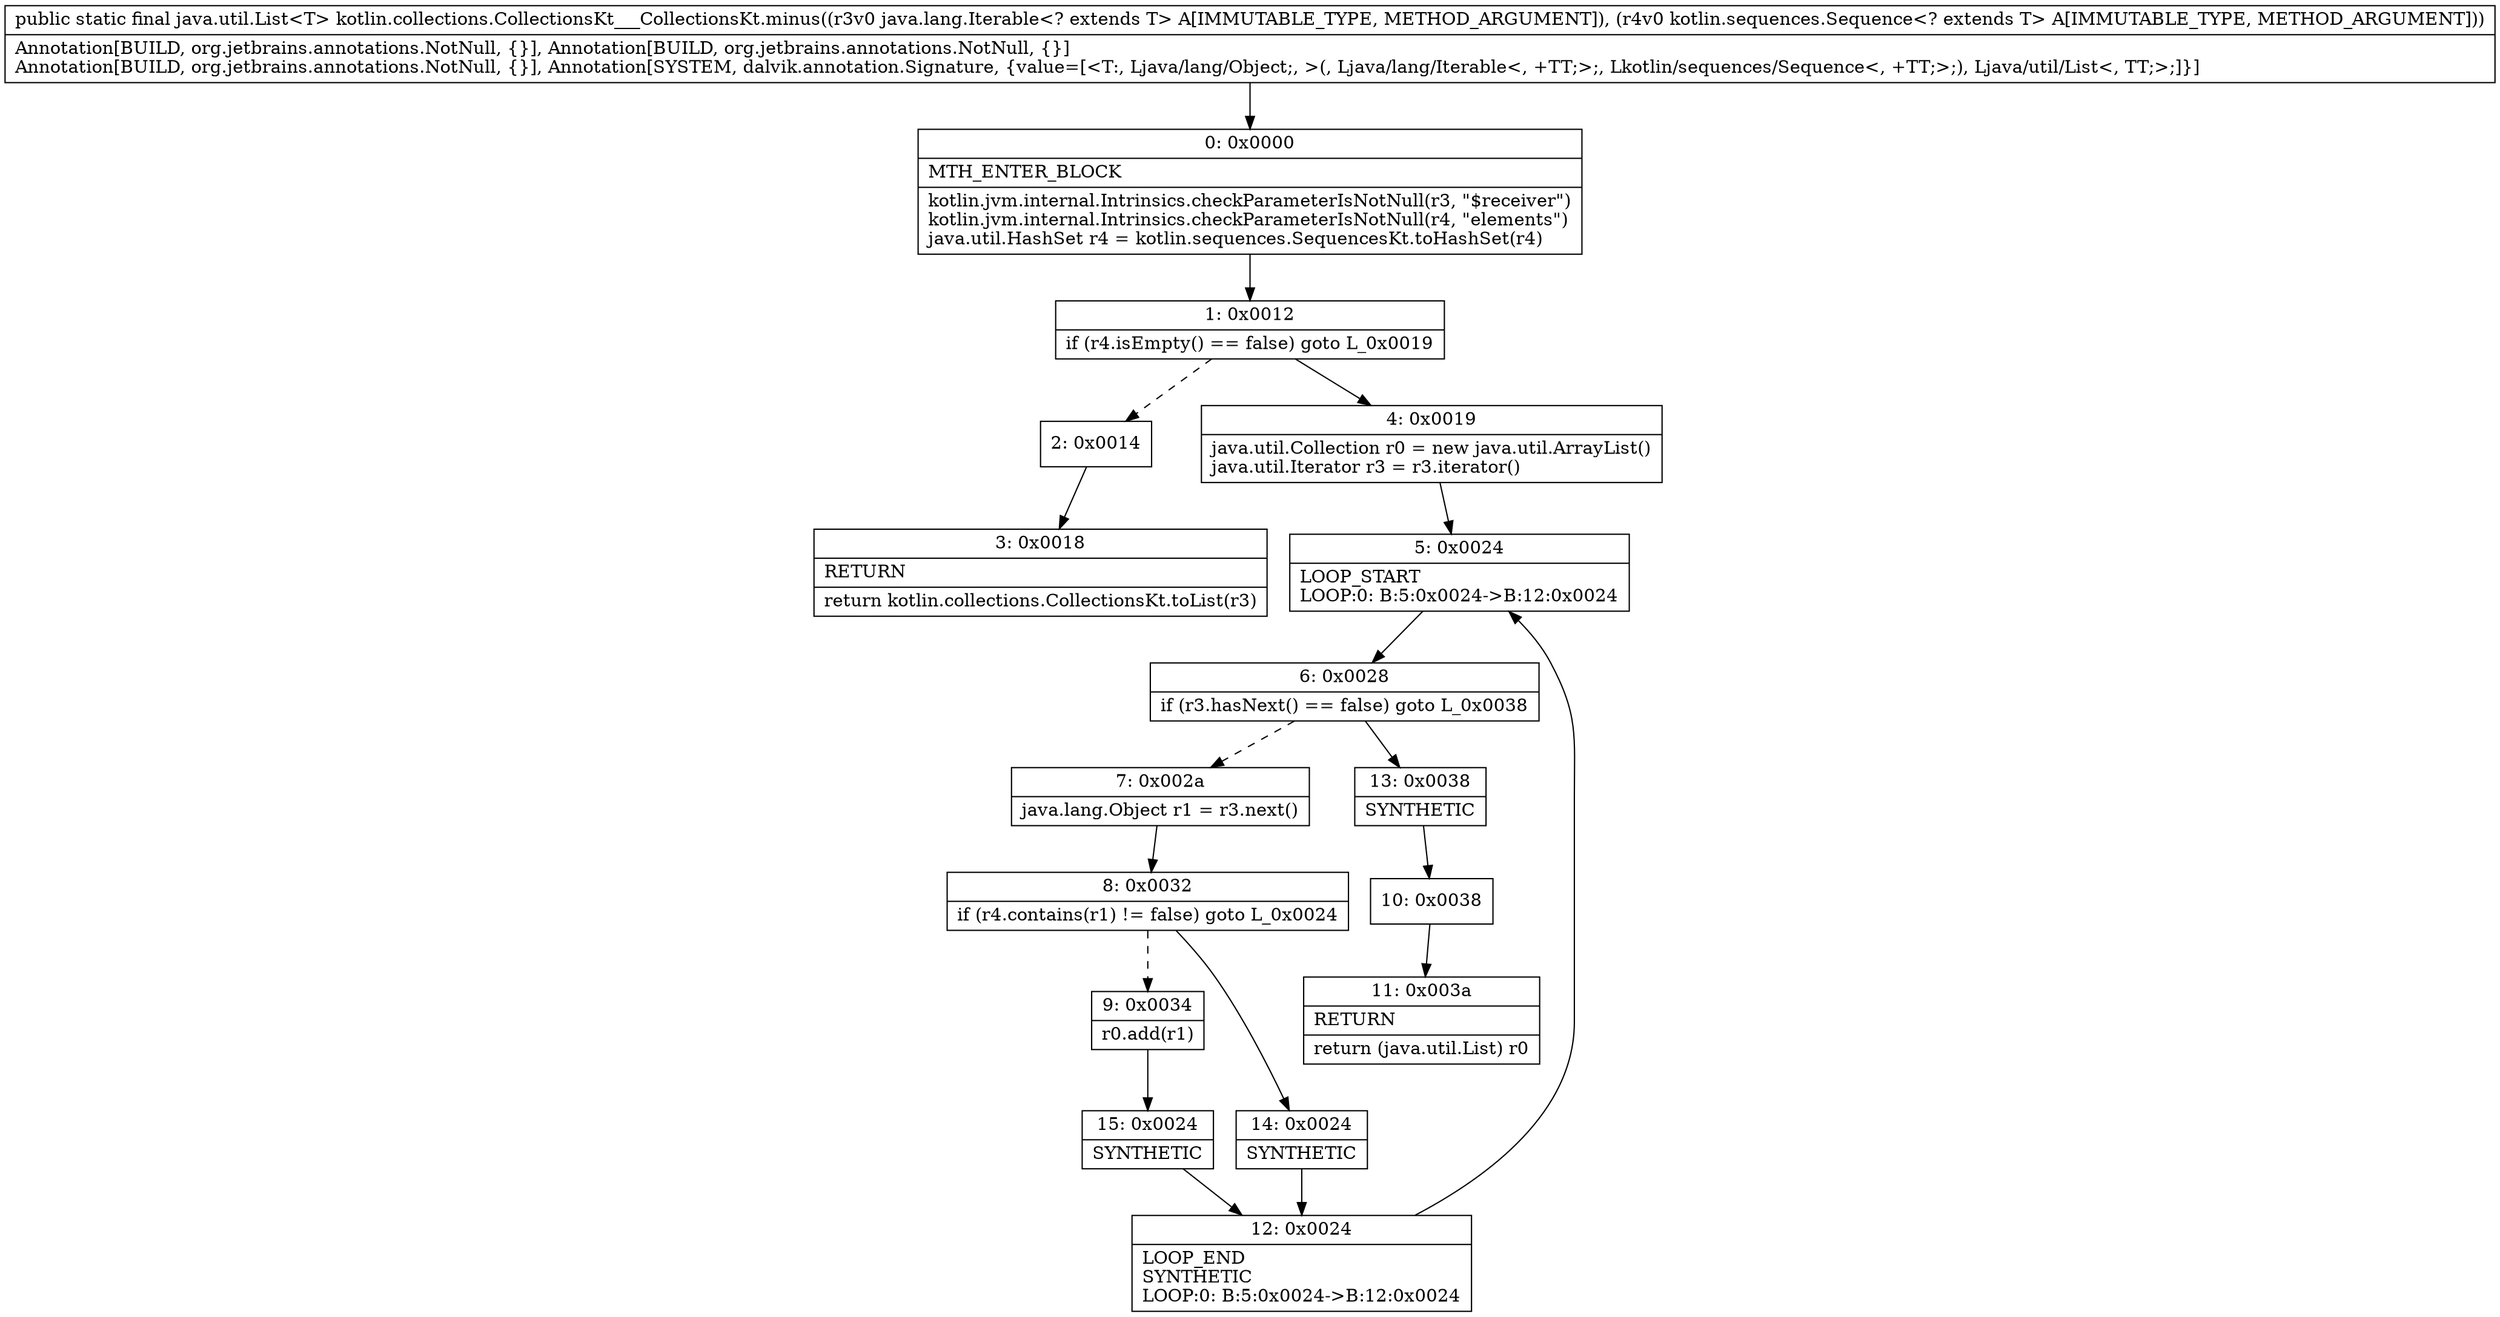 digraph "CFG forkotlin.collections.CollectionsKt___CollectionsKt.minus(Ljava\/lang\/Iterable;Lkotlin\/sequences\/Sequence;)Ljava\/util\/List;" {
Node_0 [shape=record,label="{0\:\ 0x0000|MTH_ENTER_BLOCK\l|kotlin.jvm.internal.Intrinsics.checkParameterIsNotNull(r3, \"$receiver\")\lkotlin.jvm.internal.Intrinsics.checkParameterIsNotNull(r4, \"elements\")\ljava.util.HashSet r4 = kotlin.sequences.SequencesKt.toHashSet(r4)\l}"];
Node_1 [shape=record,label="{1\:\ 0x0012|if (r4.isEmpty() == false) goto L_0x0019\l}"];
Node_2 [shape=record,label="{2\:\ 0x0014}"];
Node_3 [shape=record,label="{3\:\ 0x0018|RETURN\l|return kotlin.collections.CollectionsKt.toList(r3)\l}"];
Node_4 [shape=record,label="{4\:\ 0x0019|java.util.Collection r0 = new java.util.ArrayList()\ljava.util.Iterator r3 = r3.iterator()\l}"];
Node_5 [shape=record,label="{5\:\ 0x0024|LOOP_START\lLOOP:0: B:5:0x0024\-\>B:12:0x0024\l}"];
Node_6 [shape=record,label="{6\:\ 0x0028|if (r3.hasNext() == false) goto L_0x0038\l}"];
Node_7 [shape=record,label="{7\:\ 0x002a|java.lang.Object r1 = r3.next()\l}"];
Node_8 [shape=record,label="{8\:\ 0x0032|if (r4.contains(r1) != false) goto L_0x0024\l}"];
Node_9 [shape=record,label="{9\:\ 0x0034|r0.add(r1)\l}"];
Node_10 [shape=record,label="{10\:\ 0x0038}"];
Node_11 [shape=record,label="{11\:\ 0x003a|RETURN\l|return (java.util.List) r0\l}"];
Node_12 [shape=record,label="{12\:\ 0x0024|LOOP_END\lSYNTHETIC\lLOOP:0: B:5:0x0024\-\>B:12:0x0024\l}"];
Node_13 [shape=record,label="{13\:\ 0x0038|SYNTHETIC\l}"];
Node_14 [shape=record,label="{14\:\ 0x0024|SYNTHETIC\l}"];
Node_15 [shape=record,label="{15\:\ 0x0024|SYNTHETIC\l}"];
MethodNode[shape=record,label="{public static final java.util.List\<T\> kotlin.collections.CollectionsKt___CollectionsKt.minus((r3v0 java.lang.Iterable\<? extends T\> A[IMMUTABLE_TYPE, METHOD_ARGUMENT]), (r4v0 kotlin.sequences.Sequence\<? extends T\> A[IMMUTABLE_TYPE, METHOD_ARGUMENT]))  | Annotation[BUILD, org.jetbrains.annotations.NotNull, \{\}], Annotation[BUILD, org.jetbrains.annotations.NotNull, \{\}]\lAnnotation[BUILD, org.jetbrains.annotations.NotNull, \{\}], Annotation[SYSTEM, dalvik.annotation.Signature, \{value=[\<T:, Ljava\/lang\/Object;, \>(, Ljava\/lang\/Iterable\<, +TT;\>;, Lkotlin\/sequences\/Sequence\<, +TT;\>;), Ljava\/util\/List\<, TT;\>;]\}]\l}"];
MethodNode -> Node_0;
Node_0 -> Node_1;
Node_1 -> Node_2[style=dashed];
Node_1 -> Node_4;
Node_2 -> Node_3;
Node_4 -> Node_5;
Node_5 -> Node_6;
Node_6 -> Node_7[style=dashed];
Node_6 -> Node_13;
Node_7 -> Node_8;
Node_8 -> Node_9[style=dashed];
Node_8 -> Node_14;
Node_9 -> Node_15;
Node_10 -> Node_11;
Node_12 -> Node_5;
Node_13 -> Node_10;
Node_14 -> Node_12;
Node_15 -> Node_12;
}

